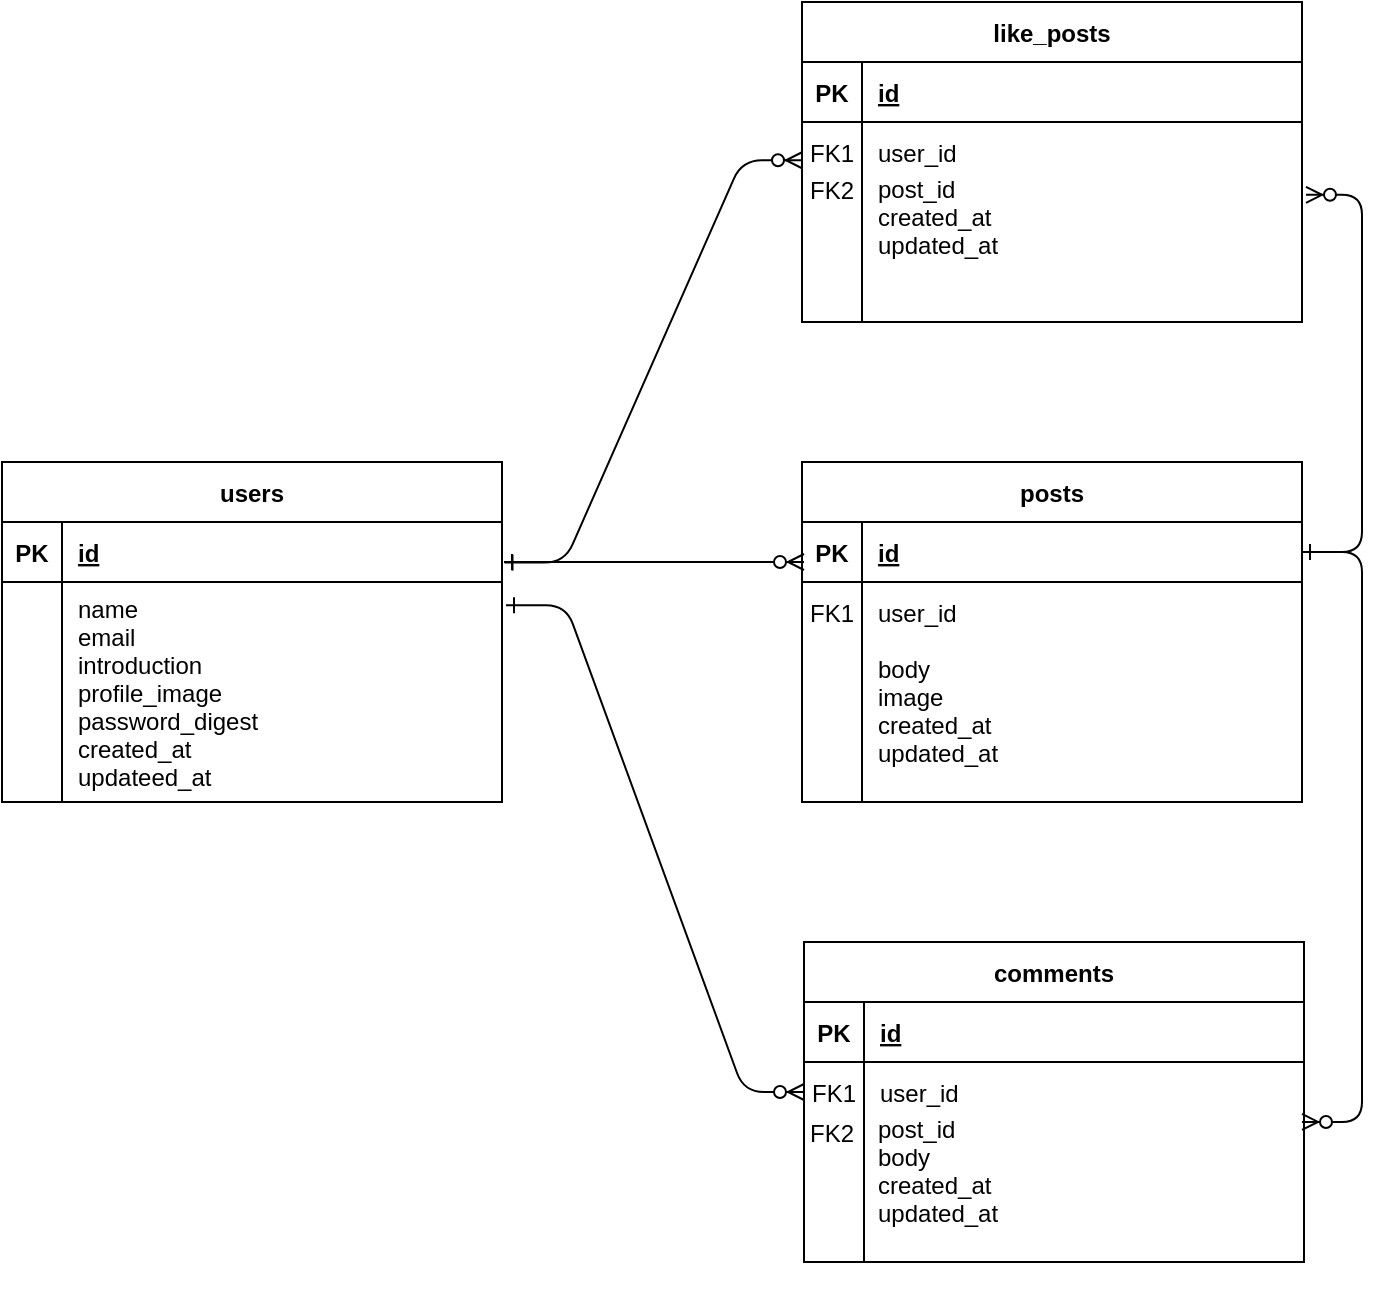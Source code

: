 <mxfile version="25.0.3">
  <diagram id="R2lEEEUBdFMjLlhIrx00" name="Page-1">
    <mxGraphModel dx="965" dy="647" grid="1" gridSize="10" guides="1" tooltips="1" connect="1" arrows="1" fold="1" page="1" pageScale="1" pageWidth="850" pageHeight="1100" math="0" shadow="0" extFonts="Permanent Marker^https://fonts.googleapis.com/css?family=Permanent+Marker">
      <root>
        <mxCell id="0" />
        <mxCell id="1" parent="0" />
        <mxCell id="qbV3zqjJFd_h3ibPrxOO-1" value="" style="edgeStyle=entityRelationEdgeStyle;endArrow=ERzeroToMany;startArrow=ERone;endFill=1;startFill=0;" edge="1" parent="1">
          <mxGeometry width="100" height="100" relative="1" as="geometry">
            <mxPoint x="411" y="730" as="sourcePoint" />
            <mxPoint x="561" y="730" as="targetPoint" />
            <Array as="points">
              <mxPoint x="491" y="665" />
            </Array>
          </mxGeometry>
        </mxCell>
        <mxCell id="qbV3zqjJFd_h3ibPrxOO-2" value="" style="edgeStyle=entityRelationEdgeStyle;endArrow=ERzeroToMany;startArrow=ERone;endFill=1;startFill=0;exitX=1;exitY=0.5;exitDx=0;exitDy=0;entryX=1;entryY=0.111;entryDx=0;entryDy=0;entryPerimeter=0;" edge="1" parent="1" source="qbV3zqjJFd_h3ibPrxOO-4" target="qbV3zqjJFd_h3ibPrxOO-30">
          <mxGeometry width="100" height="100" relative="1" as="geometry">
            <mxPoint x="860" y="750" as="sourcePoint" />
            <mxPoint x="860" y="1000" as="targetPoint" />
            <Array as="points">
              <mxPoint x="820" y="1010" />
            </Array>
          </mxGeometry>
        </mxCell>
        <mxCell id="qbV3zqjJFd_h3ibPrxOO-3" value="posts" style="shape=table;startSize=30;container=1;collapsible=1;childLayout=tableLayout;fixedRows=1;rowLines=0;fontStyle=1;align=center;resizeLast=1;" vertex="1" parent="1">
          <mxGeometry x="560" y="680" width="250" height="170" as="geometry" />
        </mxCell>
        <mxCell id="qbV3zqjJFd_h3ibPrxOO-4" value="" style="shape=partialRectangle;collapsible=0;dropTarget=0;pointerEvents=0;fillColor=none;points=[[0,0.5],[1,0.5]];portConstraint=eastwest;top=0;left=0;right=0;bottom=1;" vertex="1" parent="qbV3zqjJFd_h3ibPrxOO-3">
          <mxGeometry y="30" width="250" height="30" as="geometry" />
        </mxCell>
        <mxCell id="qbV3zqjJFd_h3ibPrxOO-5" value="PK" style="shape=partialRectangle;overflow=hidden;connectable=0;fillColor=none;top=0;left=0;bottom=0;right=0;fontStyle=1;" vertex="1" parent="qbV3zqjJFd_h3ibPrxOO-4">
          <mxGeometry width="30" height="30" as="geometry">
            <mxRectangle width="30" height="30" as="alternateBounds" />
          </mxGeometry>
        </mxCell>
        <mxCell id="qbV3zqjJFd_h3ibPrxOO-6" value="id" style="shape=partialRectangle;overflow=hidden;connectable=0;fillColor=none;top=0;left=0;bottom=0;right=0;align=left;spacingLeft=6;fontStyle=5;" vertex="1" parent="qbV3zqjJFd_h3ibPrxOO-4">
          <mxGeometry x="30" width="220" height="30" as="geometry">
            <mxRectangle width="220" height="30" as="alternateBounds" />
          </mxGeometry>
        </mxCell>
        <mxCell id="qbV3zqjJFd_h3ibPrxOO-7" value="" style="shape=partialRectangle;collapsible=0;dropTarget=0;pointerEvents=0;fillColor=none;points=[[0,0.5],[1,0.5]];portConstraint=eastwest;top=0;left=0;right=0;bottom=0;" vertex="1" parent="qbV3zqjJFd_h3ibPrxOO-3">
          <mxGeometry y="60" width="250" height="30" as="geometry" />
        </mxCell>
        <mxCell id="qbV3zqjJFd_h3ibPrxOO-8" value="FK1" style="shape=partialRectangle;overflow=hidden;connectable=0;fillColor=none;top=0;left=0;bottom=0;right=0;" vertex="1" parent="qbV3zqjJFd_h3ibPrxOO-7">
          <mxGeometry width="30" height="30" as="geometry">
            <mxRectangle width="30" height="30" as="alternateBounds" />
          </mxGeometry>
        </mxCell>
        <mxCell id="qbV3zqjJFd_h3ibPrxOO-9" value="user_id" style="shape=partialRectangle;overflow=hidden;connectable=0;fillColor=none;top=0;left=0;bottom=0;right=0;align=left;spacingLeft=6;" vertex="1" parent="qbV3zqjJFd_h3ibPrxOO-7">
          <mxGeometry x="30" width="220" height="30" as="geometry">
            <mxRectangle width="220" height="30" as="alternateBounds" />
          </mxGeometry>
        </mxCell>
        <mxCell id="qbV3zqjJFd_h3ibPrxOO-10" value="" style="shape=partialRectangle;collapsible=0;dropTarget=0;pointerEvents=0;fillColor=none;points=[[0,0.5],[1,0.5]];portConstraint=eastwest;top=0;left=0;right=0;bottom=0;" vertex="1" parent="qbV3zqjJFd_h3ibPrxOO-3">
          <mxGeometry y="90" width="250" height="80" as="geometry" />
        </mxCell>
        <mxCell id="qbV3zqjJFd_h3ibPrxOO-11" value="" style="shape=partialRectangle;overflow=hidden;connectable=0;fillColor=none;top=0;left=0;bottom=0;right=0;" vertex="1" parent="qbV3zqjJFd_h3ibPrxOO-10">
          <mxGeometry width="30" height="80" as="geometry">
            <mxRectangle width="30" height="80" as="alternateBounds" />
          </mxGeometry>
        </mxCell>
        <mxCell id="qbV3zqjJFd_h3ibPrxOO-12" value="body&#xa;image&#xa;created_at&#xa;updated_at" style="shape=partialRectangle;overflow=hidden;connectable=0;fillColor=none;top=0;left=0;bottom=0;right=0;align=left;spacingLeft=6;verticalAlign=top;" vertex="1" parent="qbV3zqjJFd_h3ibPrxOO-10">
          <mxGeometry x="30" width="220" height="80" as="geometry">
            <mxRectangle width="220" height="80" as="alternateBounds" />
          </mxGeometry>
        </mxCell>
        <mxCell id="qbV3zqjJFd_h3ibPrxOO-13" value="comments" style="shape=table;startSize=30;container=1;collapsible=1;childLayout=tableLayout;fixedRows=1;rowLines=0;fontStyle=1;align=center;resizeLast=1;" vertex="1" parent="1">
          <mxGeometry x="561" y="920" width="250" height="160" as="geometry" />
        </mxCell>
        <mxCell id="qbV3zqjJFd_h3ibPrxOO-14" value="" style="shape=partialRectangle;collapsible=0;dropTarget=0;pointerEvents=0;fillColor=none;points=[[0,0.5],[1,0.5]];portConstraint=eastwest;top=0;left=0;right=0;bottom=1;" vertex="1" parent="qbV3zqjJFd_h3ibPrxOO-13">
          <mxGeometry y="30" width="250" height="30" as="geometry" />
        </mxCell>
        <mxCell id="qbV3zqjJFd_h3ibPrxOO-15" value="PK" style="shape=partialRectangle;overflow=hidden;connectable=0;fillColor=none;top=0;left=0;bottom=0;right=0;fontStyle=1;" vertex="1" parent="qbV3zqjJFd_h3ibPrxOO-14">
          <mxGeometry width="30" height="30" as="geometry">
            <mxRectangle width="30" height="30" as="alternateBounds" />
          </mxGeometry>
        </mxCell>
        <mxCell id="qbV3zqjJFd_h3ibPrxOO-16" value="id" style="shape=partialRectangle;overflow=hidden;connectable=0;fillColor=none;top=0;left=0;bottom=0;right=0;align=left;spacingLeft=6;fontStyle=5;" vertex="1" parent="qbV3zqjJFd_h3ibPrxOO-14">
          <mxGeometry x="30" width="220" height="30" as="geometry">
            <mxRectangle width="220" height="30" as="alternateBounds" />
          </mxGeometry>
        </mxCell>
        <mxCell id="qbV3zqjJFd_h3ibPrxOO-17" value="" style="shape=partialRectangle;collapsible=0;dropTarget=0;pointerEvents=0;fillColor=none;points=[[0,0.5],[1,0.5]];portConstraint=eastwest;top=0;left=0;right=0;bottom=0;" vertex="1" parent="qbV3zqjJFd_h3ibPrxOO-13">
          <mxGeometry y="60" width="250" height="30" as="geometry" />
        </mxCell>
        <mxCell id="qbV3zqjJFd_h3ibPrxOO-18" value="FK1" style="shape=partialRectangle;overflow=hidden;connectable=0;fillColor=none;top=0;left=0;bottom=0;right=0;" vertex="1" parent="qbV3zqjJFd_h3ibPrxOO-17">
          <mxGeometry width="30" height="30" as="geometry">
            <mxRectangle width="30" height="30" as="alternateBounds" />
          </mxGeometry>
        </mxCell>
        <mxCell id="qbV3zqjJFd_h3ibPrxOO-19" value="user_id" style="shape=partialRectangle;overflow=hidden;connectable=0;fillColor=none;top=0;left=0;bottom=0;right=0;align=left;spacingLeft=6;" vertex="1" parent="qbV3zqjJFd_h3ibPrxOO-17">
          <mxGeometry x="30" width="220" height="30" as="geometry">
            <mxRectangle width="220" height="30" as="alternateBounds" />
          </mxGeometry>
        </mxCell>
        <mxCell id="qbV3zqjJFd_h3ibPrxOO-20" value="" style="shape=partialRectangle;collapsible=0;dropTarget=0;pointerEvents=0;fillColor=none;points=[[0,0.5],[1,0.5]];portConstraint=eastwest;top=0;left=0;right=0;bottom=0;" vertex="1" parent="qbV3zqjJFd_h3ibPrxOO-13">
          <mxGeometry y="90" width="250" height="70" as="geometry" />
        </mxCell>
        <mxCell id="qbV3zqjJFd_h3ibPrxOO-21" value="" style="shape=partialRectangle;overflow=hidden;connectable=0;fillColor=none;top=0;left=0;bottom=0;right=0;" vertex="1" parent="qbV3zqjJFd_h3ibPrxOO-20">
          <mxGeometry width="30" height="70" as="geometry">
            <mxRectangle width="30" height="70" as="alternateBounds" />
          </mxGeometry>
        </mxCell>
        <mxCell id="qbV3zqjJFd_h3ibPrxOO-22" value="" style="shape=partialRectangle;overflow=hidden;connectable=0;fillColor=none;top=0;left=0;bottom=0;right=0;align=left;spacingLeft=6;verticalAlign=top;" vertex="1" parent="qbV3zqjJFd_h3ibPrxOO-20">
          <mxGeometry x="30" width="220" height="70" as="geometry">
            <mxRectangle width="220" height="70" as="alternateBounds" />
          </mxGeometry>
        </mxCell>
        <mxCell id="qbV3zqjJFd_h3ibPrxOO-23" value="users" style="shape=table;startSize=30;container=1;collapsible=1;childLayout=tableLayout;fixedRows=1;rowLines=0;fontStyle=1;align=center;resizeLast=1;" vertex="1" parent="1">
          <mxGeometry x="160" y="680" width="250" height="170" as="geometry" />
        </mxCell>
        <mxCell id="qbV3zqjJFd_h3ibPrxOO-24" value="" style="shape=partialRectangle;collapsible=0;dropTarget=0;pointerEvents=0;fillColor=none;points=[[0,0.5],[1,0.5]];portConstraint=eastwest;top=0;left=0;right=0;bottom=1;" vertex="1" parent="qbV3zqjJFd_h3ibPrxOO-23">
          <mxGeometry y="30" width="250" height="30" as="geometry" />
        </mxCell>
        <mxCell id="qbV3zqjJFd_h3ibPrxOO-25" value="PK" style="shape=partialRectangle;overflow=hidden;connectable=0;fillColor=none;top=0;left=0;bottom=0;right=0;fontStyle=1;" vertex="1" parent="qbV3zqjJFd_h3ibPrxOO-24">
          <mxGeometry width="30" height="30" as="geometry">
            <mxRectangle width="30" height="30" as="alternateBounds" />
          </mxGeometry>
        </mxCell>
        <mxCell id="qbV3zqjJFd_h3ibPrxOO-26" value="id" style="shape=partialRectangle;overflow=hidden;connectable=0;fillColor=none;top=0;left=0;bottom=0;right=0;align=left;spacingLeft=6;fontStyle=5;" vertex="1" parent="qbV3zqjJFd_h3ibPrxOO-24">
          <mxGeometry x="30" width="220" height="30" as="geometry">
            <mxRectangle width="220" height="30" as="alternateBounds" />
          </mxGeometry>
        </mxCell>
        <mxCell id="qbV3zqjJFd_h3ibPrxOO-27" value="" style="shape=partialRectangle;collapsible=0;dropTarget=0;pointerEvents=0;fillColor=none;points=[[0,0.5],[1,0.5]];portConstraint=eastwest;top=0;left=0;right=0;bottom=0;" vertex="1" parent="qbV3zqjJFd_h3ibPrxOO-23">
          <mxGeometry y="60" width="250" height="110" as="geometry" />
        </mxCell>
        <mxCell id="qbV3zqjJFd_h3ibPrxOO-28" value="" style="shape=partialRectangle;overflow=hidden;connectable=0;fillColor=none;top=0;left=0;bottom=0;right=0;" vertex="1" parent="qbV3zqjJFd_h3ibPrxOO-27">
          <mxGeometry width="30" height="110" as="geometry">
            <mxRectangle width="30" height="110" as="alternateBounds" />
          </mxGeometry>
        </mxCell>
        <mxCell id="qbV3zqjJFd_h3ibPrxOO-29" value="name&#xa;email&#xa;introduction&#xa;profile_image&#xa;password_digest&#xa;created_at&#xa;updateed_at" style="shape=partialRectangle;overflow=hidden;connectable=0;fillColor=none;top=0;left=0;bottom=0;right=0;align=left;spacingLeft=6;" vertex="1" parent="qbV3zqjJFd_h3ibPrxOO-27">
          <mxGeometry x="30" width="220" height="110" as="geometry">
            <mxRectangle width="220" height="110" as="alternateBounds" />
          </mxGeometry>
        </mxCell>
        <mxCell id="qbV3zqjJFd_h3ibPrxOO-30" value="" style="shape=partialRectangle;collapsible=0;dropTarget=0;pointerEvents=0;fillColor=none;points=[[0,0.5],[1,0.5]];portConstraint=eastwest;top=0;left=0;right=0;bottom=0;" vertex="1" parent="1">
          <mxGeometry x="560" y="1000" width="250" height="90" as="geometry" />
        </mxCell>
        <mxCell id="qbV3zqjJFd_h3ibPrxOO-31" value="FK2" style="shape=partialRectangle;overflow=hidden;connectable=0;fillColor=none;top=0;left=0;bottom=0;right=0;" vertex="1" parent="qbV3zqjJFd_h3ibPrxOO-30">
          <mxGeometry width="30" height="30" as="geometry">
            <mxRectangle width="30" height="30" as="alternateBounds" />
          </mxGeometry>
        </mxCell>
        <mxCell id="qbV3zqjJFd_h3ibPrxOO-32" value="post_id&#xa;body&#xa;created_at&#xa;updated_at" style="shape=partialRectangle;overflow=hidden;connectable=0;fillColor=none;top=0;left=0;bottom=0;right=0;align=left;spacingLeft=6;verticalAlign=top;" vertex="1" parent="qbV3zqjJFd_h3ibPrxOO-30">
          <mxGeometry x="30" width="220" height="90" as="geometry">
            <mxRectangle width="220" height="30" as="alternateBounds" />
          </mxGeometry>
        </mxCell>
        <mxCell id="qbV3zqjJFd_h3ibPrxOO-33" value="" style="edgeStyle=entityRelationEdgeStyle;endArrow=ERzeroToMany;startArrow=ERone;endFill=1;startFill=0;exitX=1.008;exitY=0.106;exitDx=0;exitDy=0;exitPerimeter=0;entryX=0;entryY=0.5;entryDx=0;entryDy=0;" edge="1" parent="1" source="qbV3zqjJFd_h3ibPrxOO-27" target="qbV3zqjJFd_h3ibPrxOO-17">
          <mxGeometry width="100" height="100" relative="1" as="geometry">
            <mxPoint x="559" y="730" as="sourcePoint" />
            <mxPoint x="560" y="1000" as="targetPoint" />
            <Array as="points">
              <mxPoint x="410" y="754" />
            </Array>
          </mxGeometry>
        </mxCell>
        <mxCell id="qbV3zqjJFd_h3ibPrxOO-34" value="like_posts" style="shape=table;startSize=30;container=1;collapsible=1;childLayout=tableLayout;fixedRows=1;rowLines=0;fontStyle=1;align=center;resizeLast=1;" vertex="1" parent="1">
          <mxGeometry x="560" y="450" width="250" height="160" as="geometry" />
        </mxCell>
        <mxCell id="qbV3zqjJFd_h3ibPrxOO-35" value="" style="shape=partialRectangle;collapsible=0;dropTarget=0;pointerEvents=0;fillColor=none;points=[[0,0.5],[1,0.5]];portConstraint=eastwest;top=0;left=0;right=0;bottom=1;" vertex="1" parent="qbV3zqjJFd_h3ibPrxOO-34">
          <mxGeometry y="30" width="250" height="30" as="geometry" />
        </mxCell>
        <mxCell id="qbV3zqjJFd_h3ibPrxOO-36" value="PK" style="shape=partialRectangle;overflow=hidden;connectable=0;fillColor=none;top=0;left=0;bottom=0;right=0;fontStyle=1;" vertex="1" parent="qbV3zqjJFd_h3ibPrxOO-35">
          <mxGeometry width="30" height="30" as="geometry">
            <mxRectangle width="30" height="30" as="alternateBounds" />
          </mxGeometry>
        </mxCell>
        <mxCell id="qbV3zqjJFd_h3ibPrxOO-37" value="id" style="shape=partialRectangle;overflow=hidden;connectable=0;fillColor=none;top=0;left=0;bottom=0;right=0;align=left;spacingLeft=6;fontStyle=5;" vertex="1" parent="qbV3zqjJFd_h3ibPrxOO-35">
          <mxGeometry x="30" width="220" height="30" as="geometry">
            <mxRectangle width="220" height="30" as="alternateBounds" />
          </mxGeometry>
        </mxCell>
        <mxCell id="qbV3zqjJFd_h3ibPrxOO-38" value="" style="shape=partialRectangle;collapsible=0;dropTarget=0;pointerEvents=0;fillColor=none;points=[[0,0.5],[1,0.5]];portConstraint=eastwest;top=0;left=0;right=0;bottom=0;" vertex="1" parent="qbV3zqjJFd_h3ibPrxOO-34">
          <mxGeometry y="60" width="250" height="30" as="geometry" />
        </mxCell>
        <mxCell id="qbV3zqjJFd_h3ibPrxOO-39" value="FK1" style="shape=partialRectangle;overflow=hidden;connectable=0;fillColor=none;top=0;left=0;bottom=0;right=0;" vertex="1" parent="qbV3zqjJFd_h3ibPrxOO-38">
          <mxGeometry width="30" height="30" as="geometry">
            <mxRectangle width="30" height="30" as="alternateBounds" />
          </mxGeometry>
        </mxCell>
        <mxCell id="qbV3zqjJFd_h3ibPrxOO-40" value="user_id" style="shape=partialRectangle;overflow=hidden;connectable=0;fillColor=none;top=0;left=0;bottom=0;right=0;align=left;spacingLeft=6;" vertex="1" parent="qbV3zqjJFd_h3ibPrxOO-38">
          <mxGeometry x="30" width="220" height="30" as="geometry">
            <mxRectangle width="220" height="30" as="alternateBounds" />
          </mxGeometry>
        </mxCell>
        <mxCell id="qbV3zqjJFd_h3ibPrxOO-41" value="" style="shape=partialRectangle;collapsible=0;dropTarget=0;pointerEvents=0;fillColor=none;points=[[0,0.5],[1,0.5]];portConstraint=eastwest;top=0;left=0;right=0;bottom=0;" vertex="1" parent="qbV3zqjJFd_h3ibPrxOO-34">
          <mxGeometry y="90" width="250" height="70" as="geometry" />
        </mxCell>
        <mxCell id="qbV3zqjJFd_h3ibPrxOO-42" value="" style="shape=partialRectangle;overflow=hidden;connectable=0;fillColor=none;top=0;left=0;bottom=0;right=0;" vertex="1" parent="qbV3zqjJFd_h3ibPrxOO-41">
          <mxGeometry width="30" height="70" as="geometry">
            <mxRectangle width="30" height="70" as="alternateBounds" />
          </mxGeometry>
        </mxCell>
        <mxCell id="qbV3zqjJFd_h3ibPrxOO-43" value="" style="shape=partialRectangle;overflow=hidden;connectable=0;fillColor=none;top=0;left=0;bottom=0;right=0;align=left;spacingLeft=6;verticalAlign=top;" vertex="1" parent="qbV3zqjJFd_h3ibPrxOO-41">
          <mxGeometry x="30" width="220" height="70" as="geometry">
            <mxRectangle width="220" height="70" as="alternateBounds" />
          </mxGeometry>
        </mxCell>
        <mxCell id="qbV3zqjJFd_h3ibPrxOO-44" value="" style="shape=partialRectangle;collapsible=0;dropTarget=0;pointerEvents=0;fillColor=none;points=[[0,0.5],[1,0.5]];portConstraint=eastwest;top=0;left=0;right=0;bottom=0;" vertex="1" parent="1">
          <mxGeometry x="560" y="530" width="250" height="80" as="geometry" />
        </mxCell>
        <mxCell id="qbV3zqjJFd_h3ibPrxOO-45" value="FK2" style="shape=partialRectangle;overflow=hidden;connectable=0;fillColor=none;top=0;left=0;bottom=0;right=0;" vertex="1" parent="qbV3zqjJFd_h3ibPrxOO-44">
          <mxGeometry width="30" height="26.667" as="geometry">
            <mxRectangle width="30" height="30" as="alternateBounds" />
          </mxGeometry>
        </mxCell>
        <mxCell id="qbV3zqjJFd_h3ibPrxOO-46" value="post_id&#xa;created_at&#xa;updated_at" style="shape=partialRectangle;overflow=hidden;connectable=0;fillColor=none;top=0;left=0;bottom=0;right=0;align=left;spacingLeft=6;verticalAlign=top;" vertex="1" parent="qbV3zqjJFd_h3ibPrxOO-44">
          <mxGeometry x="30" width="220" height="80" as="geometry">
            <mxRectangle width="220" height="30" as="alternateBounds" />
          </mxGeometry>
        </mxCell>
        <mxCell id="qbV3zqjJFd_h3ibPrxOO-47" value="" style="edgeStyle=entityRelationEdgeStyle;endArrow=ERzeroToMany;startArrow=ERone;endFill=1;startFill=0;exitX=1.005;exitY=0.677;exitDx=0;exitDy=0;exitPerimeter=0;" edge="1" parent="1" source="qbV3zqjJFd_h3ibPrxOO-24">
          <mxGeometry width="100" height="100" relative="1" as="geometry">
            <mxPoint x="410" y="529.13" as="sourcePoint" />
            <mxPoint x="560" y="529.13" as="targetPoint" />
            <Array as="points">
              <mxPoint x="490" y="464.13" />
              <mxPoint x="520" y="650" />
              <mxPoint x="520" y="630" />
            </Array>
          </mxGeometry>
        </mxCell>
        <mxCell id="qbV3zqjJFd_h3ibPrxOO-48" value="" style="endArrow=ERzeroToMany;startArrow=ERone;endFill=1;startFill=0;edgeStyle=orthogonalEdgeStyle;entryX=1.008;entryY=0.205;entryDx=0;entryDy=0;entryPerimeter=0;" edge="1" parent="1" source="qbV3zqjJFd_h3ibPrxOO-4" target="qbV3zqjJFd_h3ibPrxOO-44">
          <mxGeometry width="100" height="100" relative="1" as="geometry">
            <mxPoint x="890" y="770.571" as="sourcePoint" />
            <mxPoint x="811" y="520" as="targetPoint" />
            <Array as="points">
              <mxPoint x="840" y="725" />
              <mxPoint x="840" y="546" />
            </Array>
          </mxGeometry>
        </mxCell>
      </root>
    </mxGraphModel>
  </diagram>
</mxfile>
